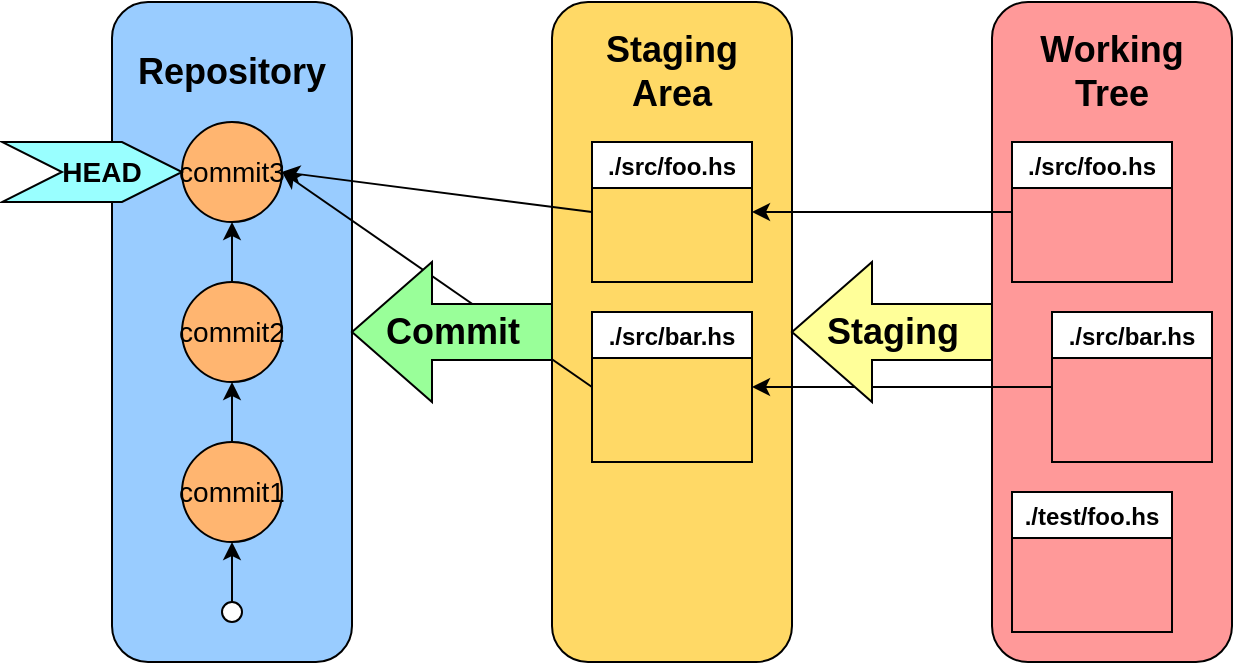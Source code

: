 <mxfile version="12.2.7" type="device" pages="1"><diagram id="hOKBptRwW1dithlL-dOE" name="Page-1"><mxGraphModel dx="1697" dy="414" grid="1" gridSize="10" guides="1" tooltips="1" connect="1" arrows="1" fold="1" page="1" pageScale="1" pageWidth="827" pageHeight="1169" math="0" shadow="0"><root><mxCell id="0"/><mxCell id="1" parent="0"/><mxCell id="55AO_cTKh-G0KDaViHbl-15" value="" style="rounded=1;whiteSpace=wrap;html=1;fillColor=#FF9999;" vertex="1" parent="1"><mxGeometry x="460" y="20" width="120" height="330" as="geometry"/></mxCell><mxCell id="55AO_cTKh-G0KDaViHbl-9" value="" style="rounded=1;whiteSpace=wrap;html=1;fillColor=#99CCFF;" vertex="1" parent="1"><mxGeometry x="20" y="20" width="120" height="330" as="geometry"/></mxCell><mxCell id="55AO_cTKh-G0KDaViHbl-10" value="&lt;font style=&quot;font-size: 18px&quot;&gt;&lt;b&gt;Repository&lt;/b&gt;&lt;/font&gt;" style="text;html=1;strokeColor=none;fillColor=none;align=center;verticalAlign=middle;whiteSpace=wrap;rounded=0;" vertex="1" parent="1"><mxGeometry x="25" y="45" width="110" height="20" as="geometry"/></mxCell><mxCell id="55AO_cTKh-G0KDaViHbl-1" value="&lt;font style=&quot;font-size: 14px&quot;&gt;commit3&lt;/font&gt;" style="ellipse;whiteSpace=wrap;html=1;aspect=fixed;fillColor=#FFB570;" vertex="1" parent="1"><mxGeometry x="55" y="80" width="50" height="50" as="geometry"/></mxCell><mxCell id="55AO_cTKh-G0KDaViHbl-2" value="&lt;font style=&quot;font-size: 14px&quot;&gt;commit2&lt;/font&gt;" style="ellipse;whiteSpace=wrap;html=1;aspect=fixed;fillColor=#FFB570;" vertex="1" parent="1"><mxGeometry x="55" y="160" width="50" height="50" as="geometry"/></mxCell><mxCell id="55AO_cTKh-G0KDaViHbl-4" value="" style="endArrow=classic;html=1;exitX=0.5;exitY=0;exitDx=0;exitDy=0;entryX=0.5;entryY=1;entryDx=0;entryDy=0;" edge="1" parent="1" source="55AO_cTKh-G0KDaViHbl-2" target="55AO_cTKh-G0KDaViHbl-1"><mxGeometry width="50" height="50" relative="1" as="geometry"><mxPoint x="130" y="100" as="sourcePoint"/><mxPoint x="180" y="50" as="targetPoint"/></mxGeometry></mxCell><mxCell id="55AO_cTKh-G0KDaViHbl-5" value="" style="endArrow=classic;html=1;exitX=0.5;exitY=0;exitDx=0;exitDy=0;entryX=0.5;entryY=1;entryDx=0;entryDy=0;" edge="1" parent="1" source="55AO_cTKh-G0KDaViHbl-3" target="55AO_cTKh-G0KDaViHbl-2"><mxGeometry width="50" height="50" relative="1" as="geometry"><mxPoint x="150" y="180" as="sourcePoint"/><mxPoint x="200" y="130" as="targetPoint"/></mxGeometry></mxCell><mxCell id="55AO_cTKh-G0KDaViHbl-3" value="&lt;font style=&quot;font-size: 14px&quot;&gt;commit1&lt;/font&gt;" style="ellipse;whiteSpace=wrap;html=1;aspect=fixed;fillColor=#FFB570;" vertex="1" parent="1"><mxGeometry x="55" y="240" width="50" height="50" as="geometry"/></mxCell><mxCell id="55AO_cTKh-G0KDaViHbl-7" value="" style="endArrow=classic;html=1;entryX=0.5;entryY=1;entryDx=0;entryDy=0;exitX=0.5;exitY=0;exitDx=0;exitDy=0;" edge="1" parent="1" source="55AO_cTKh-G0KDaViHbl-6" target="55AO_cTKh-G0KDaViHbl-3"><mxGeometry width="50" height="50" relative="1" as="geometry"><mxPoint x="290" y="300" as="sourcePoint"/><mxPoint x="220" y="200" as="targetPoint"/></mxGeometry></mxCell><mxCell id="55AO_cTKh-G0KDaViHbl-6" value="" style="ellipse;whiteSpace=wrap;html=1;aspect=fixed;" vertex="1" parent="1"><mxGeometry x="75" y="320" width="10" height="10" as="geometry"/></mxCell><mxCell id="55AO_cTKh-G0KDaViHbl-11" value="" style="rounded=1;whiteSpace=wrap;html=1;fillColor=#FFD966;" vertex="1" parent="1"><mxGeometry x="240" y="20" width="120" height="330" as="geometry"/></mxCell><mxCell id="55AO_cTKh-G0KDaViHbl-12" value="&lt;font style=&quot;font-size: 18px&quot;&gt;&lt;b&gt;Staging Area&lt;/b&gt;&lt;/font&gt;" style="text;html=1;strokeColor=none;fillColor=none;align=center;verticalAlign=middle;whiteSpace=wrap;rounded=0;" vertex="1" parent="1"><mxGeometry x="250" y="32.5" width="100" height="45" as="geometry"/></mxCell><mxCell id="55AO_cTKh-G0KDaViHbl-16" value="&lt;font style=&quot;font-size: 18px&quot;&gt;&lt;b&gt;Working Tree&lt;/b&gt;&lt;/font&gt;" style="text;html=1;strokeColor=none;fillColor=none;align=center;verticalAlign=middle;whiteSpace=wrap;rounded=0;" vertex="1" parent="1"><mxGeometry x="470" y="32.5" width="100" height="45" as="geometry"/></mxCell><mxCell id="55AO_cTKh-G0KDaViHbl-21" value="./test/foo.hs" style="swimlane;" vertex="1" parent="1"><mxGeometry x="470" y="265" width="80" height="70" as="geometry"/></mxCell><mxCell id="55AO_cTKh-G0KDaViHbl-20" value="./src/bar.hs" style="swimlane;startSize=23;" vertex="1" parent="1"><mxGeometry x="490" y="175" width="80" height="75" as="geometry"/></mxCell><mxCell id="55AO_cTKh-G0KDaViHbl-22" value="./src/foo.hs" style="swimlane;fillColor=#FFFFFF;" vertex="1" parent="1"><mxGeometry x="470" y="90" width="80" height="70" as="geometry"><mxRectangle x="340" y="68" width="100" height="23" as="alternateBounds"/></mxGeometry></mxCell><mxCell id="55AO_cTKh-G0KDaViHbl-19" value="./src/foo.hs" style="swimlane;" vertex="1" parent="1"><mxGeometry x="260" y="90" width="80" height="70" as="geometry"><mxRectangle x="340" y="68" width="100" height="23" as="alternateBounds"/></mxGeometry></mxCell><mxCell id="55AO_cTKh-G0KDaViHbl-23" value="./src/bar.hs" style="swimlane;startSize=23;" vertex="1" parent="1"><mxGeometry x="260" y="175" width="80" height="75" as="geometry"/></mxCell><mxCell id="55AO_cTKh-G0KDaViHbl-24" value="" style="endArrow=classic;html=1;exitX=0;exitY=0.5;exitDx=0;exitDy=0;entryX=1;entryY=0.5;entryDx=0;entryDy=0;" edge="1" parent="1" source="55AO_cTKh-G0KDaViHbl-22" target="55AO_cTKh-G0KDaViHbl-19"><mxGeometry width="50" height="50" relative="1" as="geometry"><mxPoint x="630" y="180" as="sourcePoint"/><mxPoint x="680" y="130" as="targetPoint"/></mxGeometry></mxCell><mxCell id="55AO_cTKh-G0KDaViHbl-25" value="" style="endArrow=classic;html=1;exitX=0;exitY=0.5;exitDx=0;exitDy=0;entryX=1;entryY=0.5;entryDx=0;entryDy=0;" edge="1" parent="1" source="55AO_cTKh-G0KDaViHbl-20" target="55AO_cTKh-G0KDaViHbl-23"><mxGeometry width="50" height="50" relative="1" as="geometry"><mxPoint x="600" y="210" as="sourcePoint"/><mxPoint x="650" y="160" as="targetPoint"/></mxGeometry></mxCell><mxCell id="55AO_cTKh-G0KDaViHbl-26" value="" style="endArrow=classic;html=1;exitX=0;exitY=0.5;exitDx=0;exitDy=0;entryX=1;entryY=0.5;entryDx=0;entryDy=0;" edge="1" parent="1" source="55AO_cTKh-G0KDaViHbl-19" target="55AO_cTKh-G0KDaViHbl-1"><mxGeometry width="50" height="50" relative="1" as="geometry"><mxPoint x="160" y="310" as="sourcePoint"/><mxPoint x="210" y="260" as="targetPoint"/></mxGeometry></mxCell><mxCell id="55AO_cTKh-G0KDaViHbl-27" value="" style="endArrow=classic;html=1;exitX=0;exitY=0.5;exitDx=0;exitDy=0;entryX=1;entryY=0.5;entryDx=0;entryDy=0;" edge="1" parent="1" source="55AO_cTKh-G0KDaViHbl-23" target="55AO_cTKh-G0KDaViHbl-1"><mxGeometry width="50" height="50" relative="1" as="geometry"><mxPoint x="160" y="420" as="sourcePoint"/><mxPoint x="210" y="370" as="targetPoint"/></mxGeometry></mxCell><mxCell id="55AO_cTKh-G0KDaViHbl-28" value="&lt;b&gt;&lt;font style=&quot;font-size: 18px&quot;&gt;Commit&lt;/font&gt;&lt;/b&gt;" style="html=1;shadow=0;dashed=0;align=center;verticalAlign=middle;shape=mxgraph.arrows2.arrow;dy=0.6;dx=40;flipH=1;notch=0;fillColor=#99FF99;" vertex="1" parent="1"><mxGeometry x="140" y="150" width="100" height="70" as="geometry"/></mxCell><mxCell id="55AO_cTKh-G0KDaViHbl-29" value="&lt;b&gt;&lt;font style=&quot;font-size: 18px&quot;&gt;Staging&lt;/font&gt;&lt;/b&gt;" style="html=1;shadow=0;dashed=0;align=center;verticalAlign=middle;shape=mxgraph.arrows2.arrow;dy=0.6;dx=40;flipH=1;notch=0;fillColor=#FFFF99;" vertex="1" parent="1"><mxGeometry x="360" y="150" width="100" height="70" as="geometry"/></mxCell><mxCell id="55AO_cTKh-G0KDaViHbl-36" value="" style="html=1;shadow=0;dashed=0;align=center;verticalAlign=middle;shape=mxgraph.arrows2.arrow;dy=0;dx=30;notch=30;fillColor=#99FFFF;rotation=0;" vertex="1" parent="1"><mxGeometry x="-35" y="90" width="90" height="30" as="geometry"/></mxCell><mxCell id="55AO_cTKh-G0KDaViHbl-39" value="&lt;font style=&quot;font-size: 14px&quot;&gt;&lt;b&gt;HEAD&lt;/b&gt;&lt;/font&gt;" style="text;html=1;strokeColor=none;fillColor=none;align=center;verticalAlign=middle;whiteSpace=wrap;rounded=0;rotation=0;" vertex="1" parent="1"><mxGeometry x="-20" y="95" width="70" height="20" as="geometry"/></mxCell></root></mxGraphModel></diagram></mxfile>